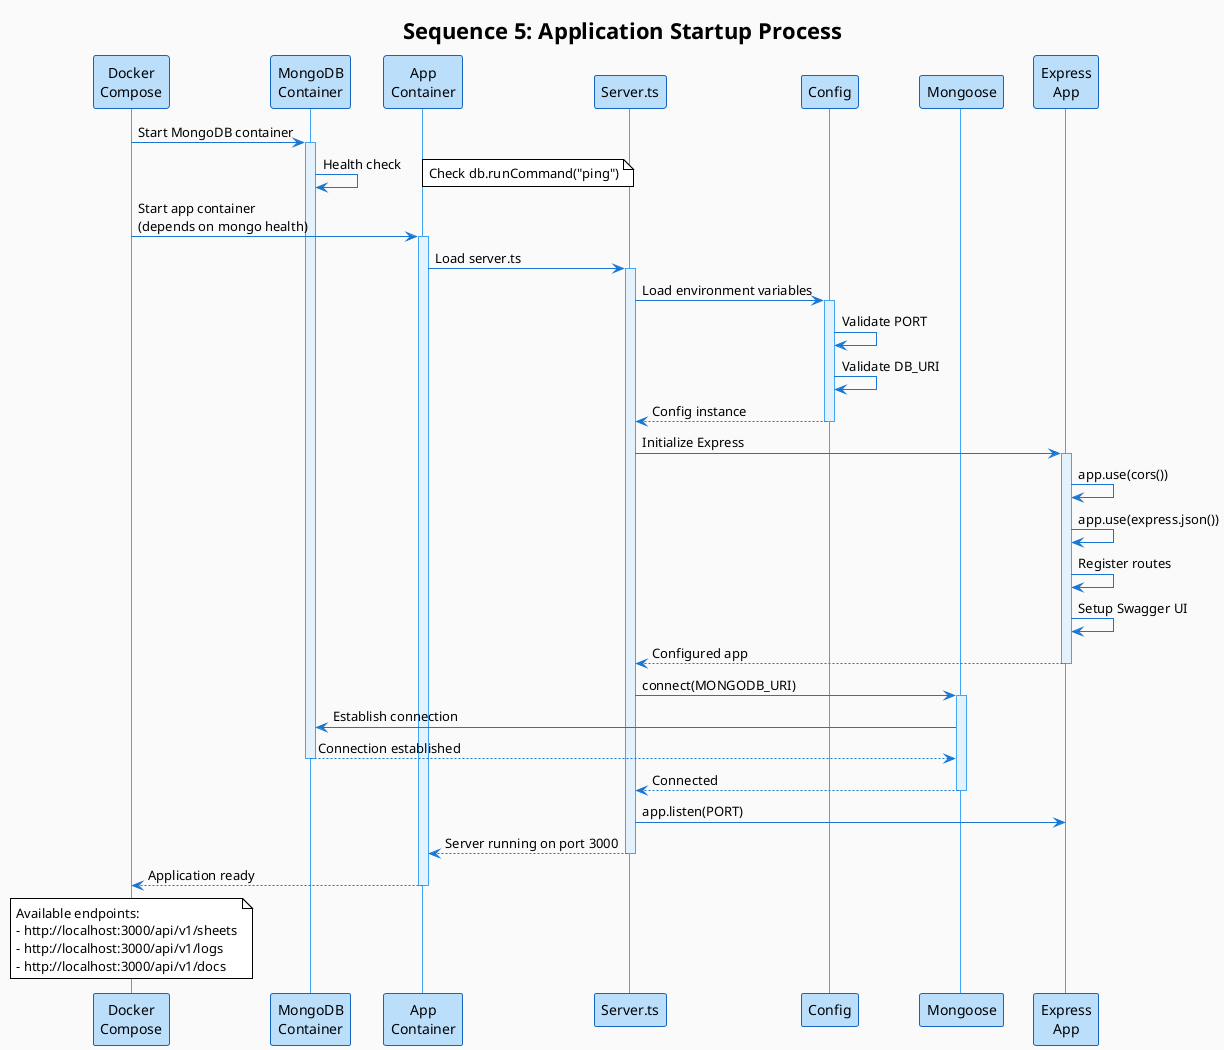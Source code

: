 @startuml Application_Startup
!theme plain
skinparam backgroundColor #FAFAFA
skinparam sequence {
    ArrowColor #1976D2
    ActorBorderColor #0D47A1
    LifeLineBorderColor #42A5F5
    LifeLineBackgroundColor #E3F2FD
    ParticipantBorderColor #1565C0
    ParticipantBackgroundColor #BBDEFB
}

title Sequence 5: Application Startup Process

participant "Docker\nCompose" as Docker
participant "MongoDB\nContainer" as MongoContainer
participant "App\nContainer" as AppContainer
participant "Server.ts" as Server
participant "Config" as Config
participant "Mongoose" as Mongoose
participant "Express\nApp" as App

Docker -> MongoContainer: Start MongoDB container
activate MongoContainer
MongoContainer -> MongoContainer: Health check
note right: Check db.runCommand("ping")

Docker -> AppContainer: Start app container\n(depends on mongo health)
activate AppContainer

AppContainer -> Server: Load server.ts
activate Server

Server -> Config: Load environment variables
activate Config
Config -> Config: Validate PORT
Config -> Config: Validate DB_URI
Config --> Server: Config instance
deactivate Config

Server -> App: Initialize Express
activate App
App -> App: app.use(cors())
App -> App: app.use(express.json())
App -> App: Register routes
App -> App: Setup Swagger UI
App --> Server: Configured app
deactivate App

Server -> Mongoose: connect(MONGODB_URI)
activate Mongoose
Mongoose -> MongoContainer: Establish connection
MongoContainer --> Mongoose: Connection established
deactivate MongoContainer
Mongoose --> Server: Connected
deactivate Mongoose

Server -> App: app.listen(PORT)
Server --> AppContainer: Server running on port 3000
deactivate Server

AppContainer --> Docker: Application ready
deactivate AppContainer

note over Docker
    Available endpoints:
    - http://localhost:3000/api/v1/sheets
    - http://localhost:3000/api/v1/logs
    - http://localhost:3000/api/v1/docs
end note

@enduml